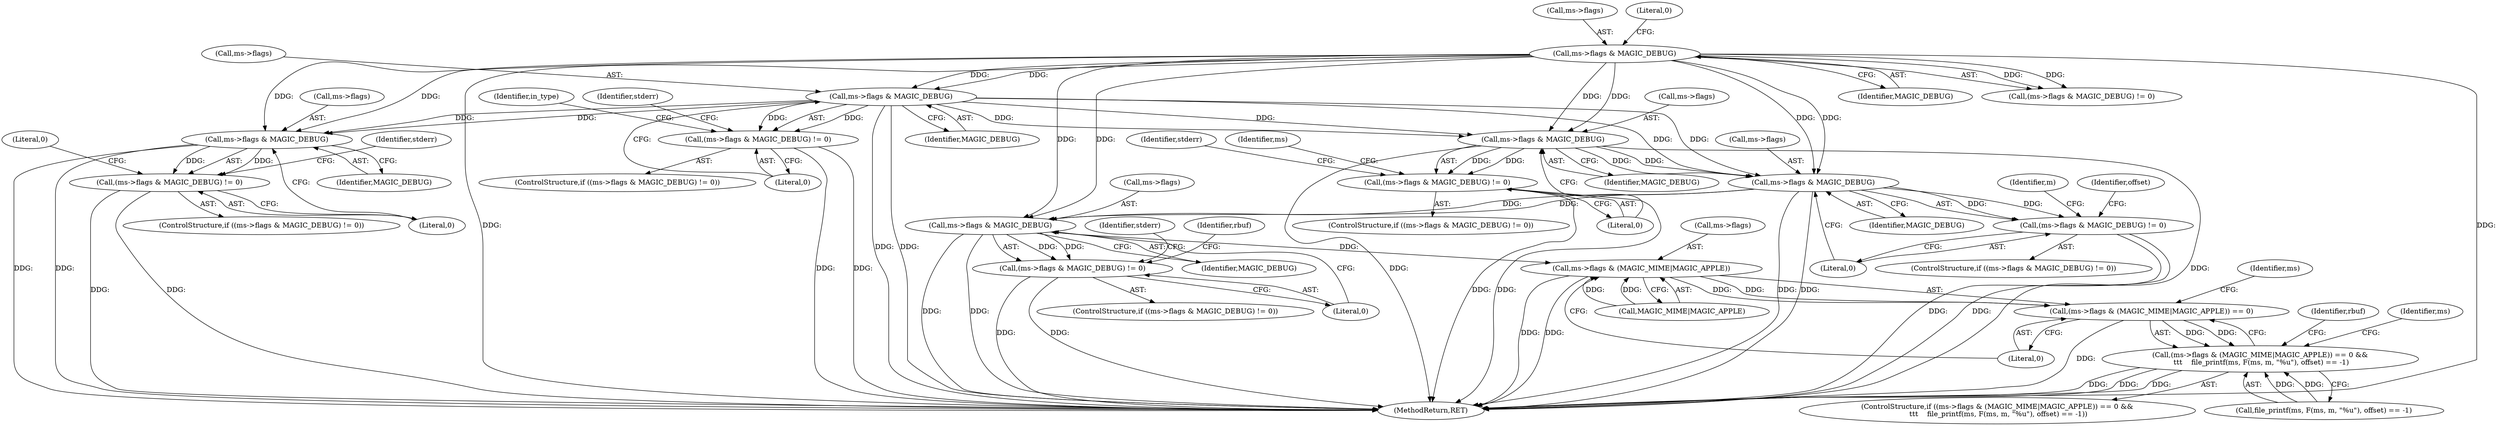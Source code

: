 digraph "0_file_6f737ddfadb596d7d4a993f7ed2141ffd664a81c@pointer" {
"1000404" [label="(Call,ms->flags & MAGIC_DEBUG)"];
"1000179" [label="(Call,ms->flags & MAGIC_DEBUG)"];
"1000403" [label="(Call,(ms->flags & MAGIC_DEBUG) != 0)"];
"1001378" [label="(Call,ms->flags & MAGIC_DEBUG)"];
"1001377" [label="(Call,(ms->flags & MAGIC_DEBUG) != 0)"];
"1001391" [label="(Call,ms->flags & MAGIC_DEBUG)"];
"1001390" [label="(Call,(ms->flags & MAGIC_DEBUG) != 0)"];
"1001426" [label="(Call,ms->flags & MAGIC_DEBUG)"];
"1001425" [label="(Call,(ms->flags & MAGIC_DEBUG) != 0)"];
"1001562" [label="(Call,ms->flags & MAGIC_DEBUG)"];
"1001561" [label="(Call,(ms->flags & MAGIC_DEBUG) != 0)"];
"1001593" [label="(Call,ms->flags & (MAGIC_MIME|MAGIC_APPLE))"];
"1001592" [label="(Call,(ms->flags & (MAGIC_MIME|MAGIC_APPLE)) == 0)"];
"1001591" [label="(Call,(ms->flags & (MAGIC_MIME|MAGIC_APPLE)) == 0 &&\n \t\t\t    file_printf(ms, F(ms, m, \"%u\"), offset) == -1)"];
"1001597" [label="(Call,MAGIC_MIME|MAGIC_APPLE)"];
"1001431" [label="(Literal,0)"];
"1001613" [label="(Identifier,rbuf)"];
"1001378" [label="(Call,ms->flags & MAGIC_DEBUG)"];
"1001566" [label="(Identifier,MAGIC_DEBUG)"];
"1001379" [label="(Call,ms->flags)"];
"1001755" [label="(MethodReturn,RET)"];
"1001392" [label="(Call,ms->flags)"];
"1000183" [label="(Identifier,MAGIC_DEBUG)"];
"1001383" [label="(Literal,0)"];
"1001396" [label="(Literal,0)"];
"1000403" [label="(Call,(ms->flags & MAGIC_DEBUG) != 0)"];
"1001430" [label="(Identifier,MAGIC_DEBUG)"];
"1001560" [label="(ControlStructure,if ((ms->flags & MAGIC_DEBUG) != 0))"];
"1001620" [label="(Identifier,ms)"];
"1000179" [label="(Call,ms->flags & MAGIC_DEBUG)"];
"1000180" [label="(Call,ms->flags)"];
"1001398" [label="(Identifier,stderr)"];
"1001591" [label="(Call,(ms->flags & (MAGIC_MIME|MAGIC_APPLE)) == 0 &&\n \t\t\t    file_printf(ms, F(ms, m, \"%u\"), offset) == -1)"];
"1001590" [label="(ControlStructure,if ((ms->flags & (MAGIC_MIME|MAGIC_APPLE)) == 0 &&\n \t\t\t    file_printf(ms, F(ms, m, \"%u\"), offset) == -1))"];
"1001425" [label="(Call,(ms->flags & MAGIC_DEBUG) != 0)"];
"1001388" [label="(Literal,0)"];
"1001377" [label="(Call,(ms->flags & MAGIC_DEBUG) != 0)"];
"1001395" [label="(Identifier,MAGIC_DEBUG)"];
"1001446" [label="(Identifier,m)"];
"1000408" [label="(Identifier,MAGIC_DEBUG)"];
"1001601" [label="(Call,file_printf(ms, F(ms, m, \"%u\"), offset) == -1)"];
"1000404" [label="(Call,ms->flags & MAGIC_DEBUG)"];
"1001389" [label="(ControlStructure,if ((ms->flags & MAGIC_DEBUG) != 0))"];
"1001562" [label="(Call,ms->flags & MAGIC_DEBUG)"];
"1001592" [label="(Call,(ms->flags & (MAGIC_MIME|MAGIC_APPLE)) == 0)"];
"1001390" [label="(Call,(ms->flags & MAGIC_DEBUG) != 0)"];
"1001603" [label="(Identifier,ms)"];
"1001600" [label="(Literal,0)"];
"1001426" [label="(Call,ms->flags & MAGIC_DEBUG)"];
"1000178" [label="(Call,(ms->flags & MAGIC_DEBUG) != 0)"];
"1000411" [label="(Identifier,stderr)"];
"1001574" [label="(Identifier,rbuf)"];
"1001391" [label="(Call,ms->flags & MAGIC_DEBUG)"];
"1001376" [label="(ControlStructure,if ((ms->flags & MAGIC_DEBUG) != 0))"];
"1001594" [label="(Call,ms->flags)"];
"1001404" [label="(Identifier,ms)"];
"1000416" [label="(Identifier,in_type)"];
"1000402" [label="(ControlStructure,if ((ms->flags & MAGIC_DEBUG) != 0))"];
"1001382" [label="(Identifier,MAGIC_DEBUG)"];
"1001567" [label="(Literal,0)"];
"1000184" [label="(Literal,0)"];
"1000409" [label="(Literal,0)"];
"1001561" [label="(Call,(ms->flags & MAGIC_DEBUG) != 0)"];
"1000405" [label="(Call,ms->flags)"];
"1001593" [label="(Call,ms->flags & (MAGIC_MIME|MAGIC_APPLE))"];
"1001424" [label="(ControlStructure,if ((ms->flags & MAGIC_DEBUG) != 0))"];
"1001385" [label="(Identifier,stderr)"];
"1001434" [label="(Identifier,offset)"];
"1001563" [label="(Call,ms->flags)"];
"1001569" [label="(Identifier,stderr)"];
"1001427" [label="(Call,ms->flags)"];
"1000404" -> "1000403"  [label="AST: "];
"1000404" -> "1000408"  [label="CFG: "];
"1000405" -> "1000404"  [label="AST: "];
"1000408" -> "1000404"  [label="AST: "];
"1000409" -> "1000404"  [label="CFG: "];
"1000404" -> "1001755"  [label="DDG: "];
"1000404" -> "1001755"  [label="DDG: "];
"1000404" -> "1000403"  [label="DDG: "];
"1000404" -> "1000403"  [label="DDG: "];
"1000179" -> "1000404"  [label="DDG: "];
"1000179" -> "1000404"  [label="DDG: "];
"1000404" -> "1001378"  [label="DDG: "];
"1000404" -> "1001378"  [label="DDG: "];
"1000404" -> "1001391"  [label="DDG: "];
"1000404" -> "1001391"  [label="DDG: "];
"1000404" -> "1001426"  [label="DDG: "];
"1000404" -> "1001426"  [label="DDG: "];
"1000179" -> "1000178"  [label="AST: "];
"1000179" -> "1000183"  [label="CFG: "];
"1000180" -> "1000179"  [label="AST: "];
"1000183" -> "1000179"  [label="AST: "];
"1000184" -> "1000179"  [label="CFG: "];
"1000179" -> "1001755"  [label="DDG: "];
"1000179" -> "1001755"  [label="DDG: "];
"1000179" -> "1000178"  [label="DDG: "];
"1000179" -> "1000178"  [label="DDG: "];
"1000179" -> "1001378"  [label="DDG: "];
"1000179" -> "1001378"  [label="DDG: "];
"1000179" -> "1001391"  [label="DDG: "];
"1000179" -> "1001391"  [label="DDG: "];
"1000179" -> "1001426"  [label="DDG: "];
"1000179" -> "1001426"  [label="DDG: "];
"1000179" -> "1001562"  [label="DDG: "];
"1000179" -> "1001562"  [label="DDG: "];
"1000403" -> "1000402"  [label="AST: "];
"1000403" -> "1000409"  [label="CFG: "];
"1000409" -> "1000403"  [label="AST: "];
"1000411" -> "1000403"  [label="CFG: "];
"1000416" -> "1000403"  [label="CFG: "];
"1000403" -> "1001755"  [label="DDG: "];
"1000403" -> "1001755"  [label="DDG: "];
"1001378" -> "1001377"  [label="AST: "];
"1001378" -> "1001382"  [label="CFG: "];
"1001379" -> "1001378"  [label="AST: "];
"1001382" -> "1001378"  [label="AST: "];
"1001383" -> "1001378"  [label="CFG: "];
"1001378" -> "1001755"  [label="DDG: "];
"1001378" -> "1001755"  [label="DDG: "];
"1001378" -> "1001377"  [label="DDG: "];
"1001378" -> "1001377"  [label="DDG: "];
"1001377" -> "1001376"  [label="AST: "];
"1001377" -> "1001383"  [label="CFG: "];
"1001383" -> "1001377"  [label="AST: "];
"1001385" -> "1001377"  [label="CFG: "];
"1001388" -> "1001377"  [label="CFG: "];
"1001377" -> "1001755"  [label="DDG: "];
"1001377" -> "1001755"  [label="DDG: "];
"1001391" -> "1001390"  [label="AST: "];
"1001391" -> "1001395"  [label="CFG: "];
"1001392" -> "1001391"  [label="AST: "];
"1001395" -> "1001391"  [label="AST: "];
"1001396" -> "1001391"  [label="CFG: "];
"1001391" -> "1001755"  [label="DDG: "];
"1001391" -> "1001755"  [label="DDG: "];
"1001391" -> "1001390"  [label="DDG: "];
"1001391" -> "1001390"  [label="DDG: "];
"1001391" -> "1001426"  [label="DDG: "];
"1001391" -> "1001426"  [label="DDG: "];
"1001390" -> "1001389"  [label="AST: "];
"1001390" -> "1001396"  [label="CFG: "];
"1001396" -> "1001390"  [label="AST: "];
"1001398" -> "1001390"  [label="CFG: "];
"1001404" -> "1001390"  [label="CFG: "];
"1001390" -> "1001755"  [label="DDG: "];
"1001390" -> "1001755"  [label="DDG: "];
"1001426" -> "1001425"  [label="AST: "];
"1001426" -> "1001430"  [label="CFG: "];
"1001427" -> "1001426"  [label="AST: "];
"1001430" -> "1001426"  [label="AST: "];
"1001431" -> "1001426"  [label="CFG: "];
"1001426" -> "1001755"  [label="DDG: "];
"1001426" -> "1001755"  [label="DDG: "];
"1001426" -> "1001425"  [label="DDG: "];
"1001426" -> "1001425"  [label="DDG: "];
"1001426" -> "1001562"  [label="DDG: "];
"1001426" -> "1001562"  [label="DDG: "];
"1001425" -> "1001424"  [label="AST: "];
"1001425" -> "1001431"  [label="CFG: "];
"1001431" -> "1001425"  [label="AST: "];
"1001434" -> "1001425"  [label="CFG: "];
"1001446" -> "1001425"  [label="CFG: "];
"1001425" -> "1001755"  [label="DDG: "];
"1001425" -> "1001755"  [label="DDG: "];
"1001562" -> "1001561"  [label="AST: "];
"1001562" -> "1001566"  [label="CFG: "];
"1001563" -> "1001562"  [label="AST: "];
"1001566" -> "1001562"  [label="AST: "];
"1001567" -> "1001562"  [label="CFG: "];
"1001562" -> "1001755"  [label="DDG: "];
"1001562" -> "1001755"  [label="DDG: "];
"1001562" -> "1001561"  [label="DDG: "];
"1001562" -> "1001561"  [label="DDG: "];
"1001562" -> "1001593"  [label="DDG: "];
"1001561" -> "1001560"  [label="AST: "];
"1001561" -> "1001567"  [label="CFG: "];
"1001567" -> "1001561"  [label="AST: "];
"1001569" -> "1001561"  [label="CFG: "];
"1001574" -> "1001561"  [label="CFG: "];
"1001561" -> "1001755"  [label="DDG: "];
"1001561" -> "1001755"  [label="DDG: "];
"1001593" -> "1001592"  [label="AST: "];
"1001593" -> "1001597"  [label="CFG: "];
"1001594" -> "1001593"  [label="AST: "];
"1001597" -> "1001593"  [label="AST: "];
"1001600" -> "1001593"  [label="CFG: "];
"1001593" -> "1001755"  [label="DDG: "];
"1001593" -> "1001755"  [label="DDG: "];
"1001593" -> "1001592"  [label="DDG: "];
"1001593" -> "1001592"  [label="DDG: "];
"1001597" -> "1001593"  [label="DDG: "];
"1001597" -> "1001593"  [label="DDG: "];
"1001592" -> "1001591"  [label="AST: "];
"1001592" -> "1001600"  [label="CFG: "];
"1001600" -> "1001592"  [label="AST: "];
"1001603" -> "1001592"  [label="CFG: "];
"1001591" -> "1001592"  [label="CFG: "];
"1001592" -> "1001755"  [label="DDG: "];
"1001592" -> "1001591"  [label="DDG: "];
"1001592" -> "1001591"  [label="DDG: "];
"1001591" -> "1001590"  [label="AST: "];
"1001591" -> "1001601"  [label="CFG: "];
"1001601" -> "1001591"  [label="AST: "];
"1001613" -> "1001591"  [label="CFG: "];
"1001620" -> "1001591"  [label="CFG: "];
"1001591" -> "1001755"  [label="DDG: "];
"1001591" -> "1001755"  [label="DDG: "];
"1001591" -> "1001755"  [label="DDG: "];
"1001601" -> "1001591"  [label="DDG: "];
"1001601" -> "1001591"  [label="DDG: "];
}
